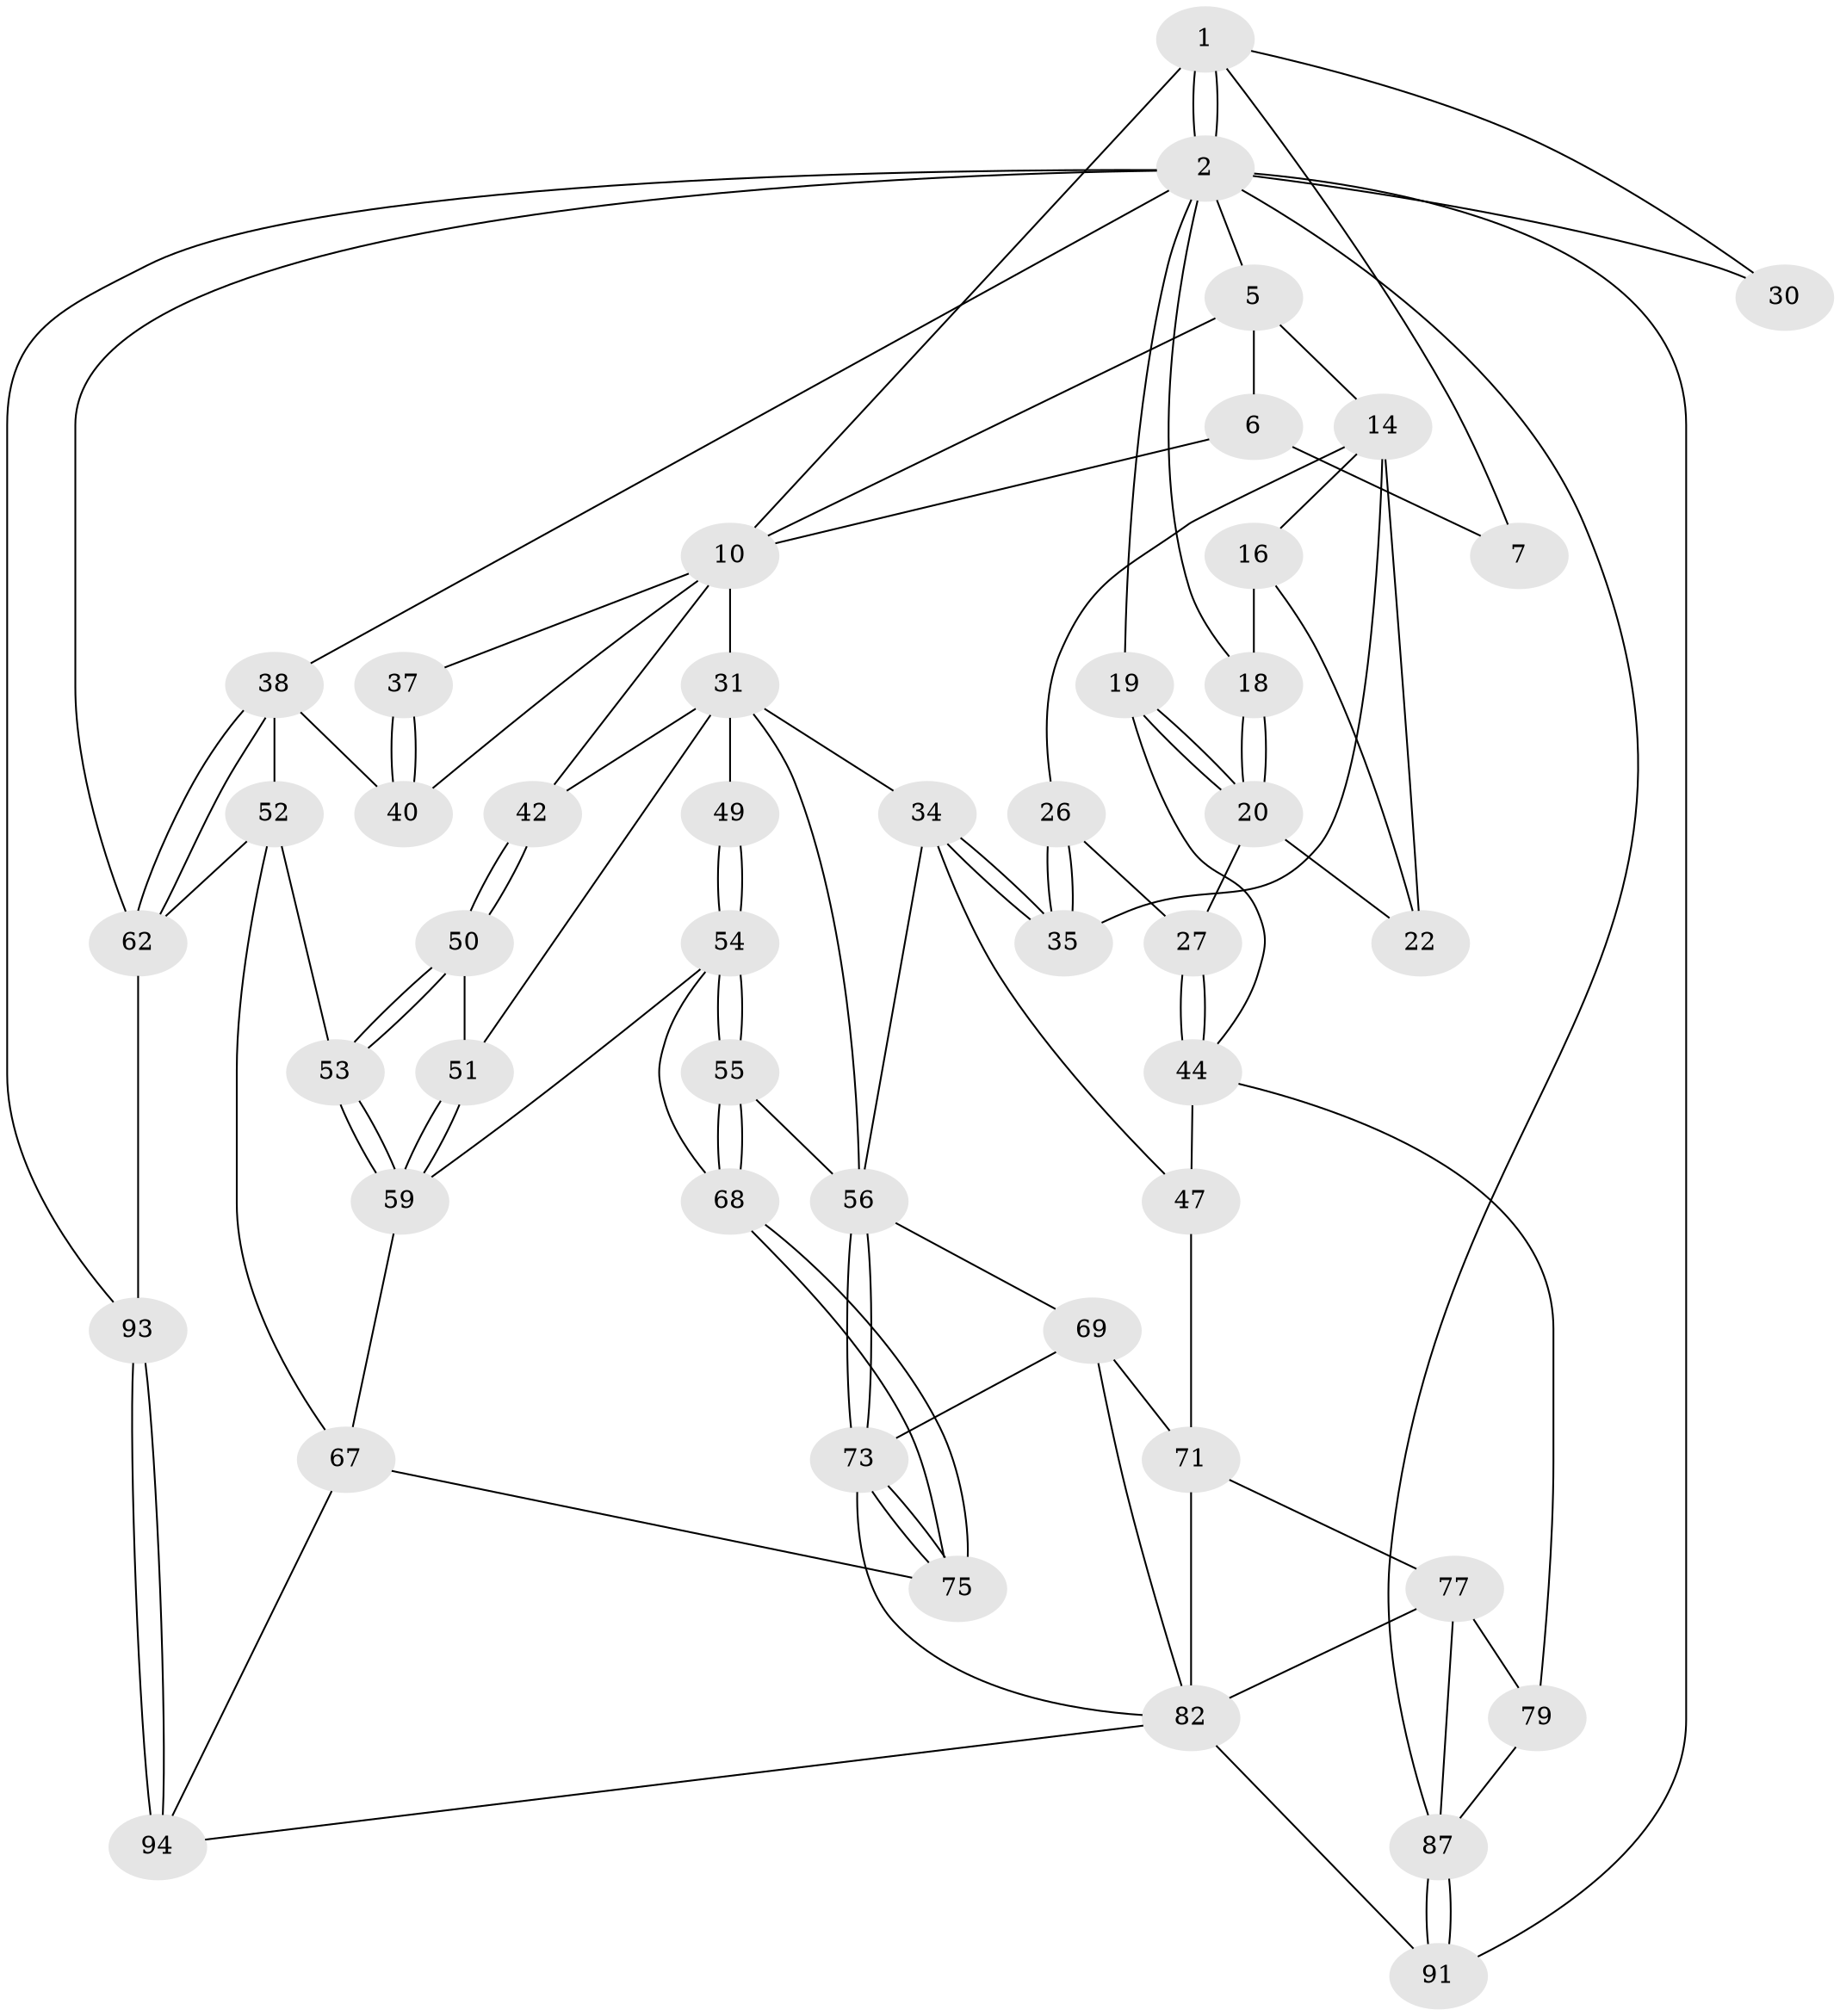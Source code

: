 // original degree distribution, {3: 0.0425531914893617, 6: 0.2553191489361702, 4: 0.23404255319148937, 5: 0.46808510638297873}
// Generated by graph-tools (version 1.1) at 2025/21/03/04/25 18:21:31]
// undirected, 47 vertices, 107 edges
graph export_dot {
graph [start="1"]
  node [color=gray90,style=filled];
  1 [pos="+0.9452070248390353+0",super="+8"];
  2 [pos="+1+0",super="+29+64+3"];
  5 [pos="+0.4910769536451642+0",super="+13"];
  6 [pos="+0.5068607974019538+0"];
  7 [pos="+0.5597549640033057+0"];
  10 [pos="+0.765614350621777+0.2121125714285552",super="+36+11"];
  14 [pos="+0.4348874202036325+0.2208338568910541",super="+15"];
  16 [pos="+0.30598074364182987+0",super="+17"];
  18 [pos="+0.3056593617563423+0"];
  19 [pos="+0+0.22685920896993594"];
  20 [pos="+0+0.2363335851249639",super="+21"];
  22 [pos="+0.1193275689821982+0.18682648335025848",super="+23"];
  26 [pos="+0.21718733128289866+0.3157298418974602"];
  27 [pos="+0.11843618246891593+0.3230240351217686"];
  30 [pos="+1+0.04321661846796485"];
  31 [pos="+0.5779093845277974+0.2826336956506342",super="+43+32"];
  34 [pos="+0.35972851624346935+0.4205078951535847",super="+46"];
  35 [pos="+0.3522753867674027+0.40543134091208805"];
  37 [pos="+0.9549347848900598+0.2080420315879899"];
  38 [pos="+1+0.4210077605355919",super="+39"];
  40 [pos="+0.9802210012572043+0.4000783709765692"];
  42 [pos="+0.7788155545201294+0.3964320933490541"];
  44 [pos="+0.11773719906795663+0.6022064987273473",super="+45"];
  47 [pos="+0.15509241705070323+0.6153058892032391"];
  49 [pos="+0.5694549747890565+0.4927931722351962"];
  50 [pos="+0.787946346459333+0.5297916485174801"];
  51 [pos="+0.652254479212524+0.5329474392269371"];
  52 [pos="+0.8613769257010551+0.6221824050922952",super="+63"];
  53 [pos="+0.818613510551431+0.6124305612015711"];
  54 [pos="+0.5610481542372965+0.5513477631866162",super="+61"];
  55 [pos="+0.4959362403458979+0.6717560009513723"];
  56 [pos="+0.4680398777242627+0.6733892783561144",super="+57"];
  59 [pos="+0.7156956924738951+0.6769586187592503",super="+60"];
  62 [pos="+1+0.7093680306425937",super="+65"];
  67 [pos="+0.7073674417847408+0.8397838435873082",super="+80"];
  68 [pos="+0.5185184889793104+0.687373207090396"];
  69 [pos="+0.3361907338712144+0.7840382132985869",super="+70"];
  71 [pos="+0.2213217606172792+0.735685422783873",super="+72"];
  73 [pos="+0.4338051969948626+0.8764507640549345",super="+74"];
  75 [pos="+0.6032696069700632+0.8933080899193445"];
  77 [pos="+0.060623701228731224+0.8203584055903512",super="+78"];
  79 [pos="+0+0.6989500058111966"];
  82 [pos="+0.2096059195784863+0.9291876996173527",super="+83+85"];
  87 [pos="+0.04473581754643717+0.9241736665240812",super="+88"];
  91 [pos="+0.1535921886279731+1"];
  93 [pos="+1+1"];
  94 [pos="+0.6299490094153118+1"];
  1 -- 2;
  1 -- 2;
  1 -- 10;
  1 -- 30;
  1 -- 7;
  2 -- 38;
  2 -- 30;
  2 -- 93;
  2 -- 62;
  2 -- 18;
  2 -- 19;
  2 -- 5;
  2 -- 87;
  2 -- 91;
  5 -- 6;
  5 -- 14;
  5 -- 10;
  6 -- 7;
  6 -- 10;
  10 -- 40;
  10 -- 42;
  10 -- 37;
  10 -- 31;
  14 -- 16;
  14 -- 35;
  14 -- 22;
  14 -- 26;
  16 -- 18;
  16 -- 22;
  18 -- 20;
  18 -- 20;
  19 -- 20;
  19 -- 20;
  19 -- 44;
  20 -- 27;
  20 -- 22;
  26 -- 27;
  26 -- 35;
  26 -- 35;
  27 -- 44;
  27 -- 44;
  31 -- 49 [weight=2];
  31 -- 42;
  31 -- 51;
  31 -- 34;
  31 -- 56;
  34 -- 35;
  34 -- 35;
  34 -- 47;
  34 -- 56;
  37 -- 40;
  37 -- 40;
  38 -- 62;
  38 -- 62;
  38 -- 40;
  38 -- 52;
  42 -- 50;
  42 -- 50;
  44 -- 47;
  44 -- 79;
  47 -- 71;
  49 -- 54;
  49 -- 54;
  50 -- 51;
  50 -- 53;
  50 -- 53;
  51 -- 59;
  51 -- 59;
  52 -- 53;
  52 -- 67;
  52 -- 62 [weight=2];
  53 -- 59;
  53 -- 59;
  54 -- 55;
  54 -- 55;
  54 -- 68;
  54 -- 59;
  55 -- 56;
  55 -- 68;
  55 -- 68;
  56 -- 73;
  56 -- 73;
  56 -- 69;
  59 -- 67;
  62 -- 93;
  67 -- 75;
  67 -- 94;
  68 -- 75;
  68 -- 75;
  69 -- 73;
  69 -- 82;
  69 -- 71 [weight=2];
  71 -- 82;
  71 -- 77;
  73 -- 75;
  73 -- 75;
  73 -- 82;
  77 -- 82 [weight=2];
  77 -- 79;
  77 -- 87;
  79 -- 87;
  82 -- 91;
  82 -- 94;
  87 -- 91;
  87 -- 91;
  93 -- 94;
  93 -- 94;
}
